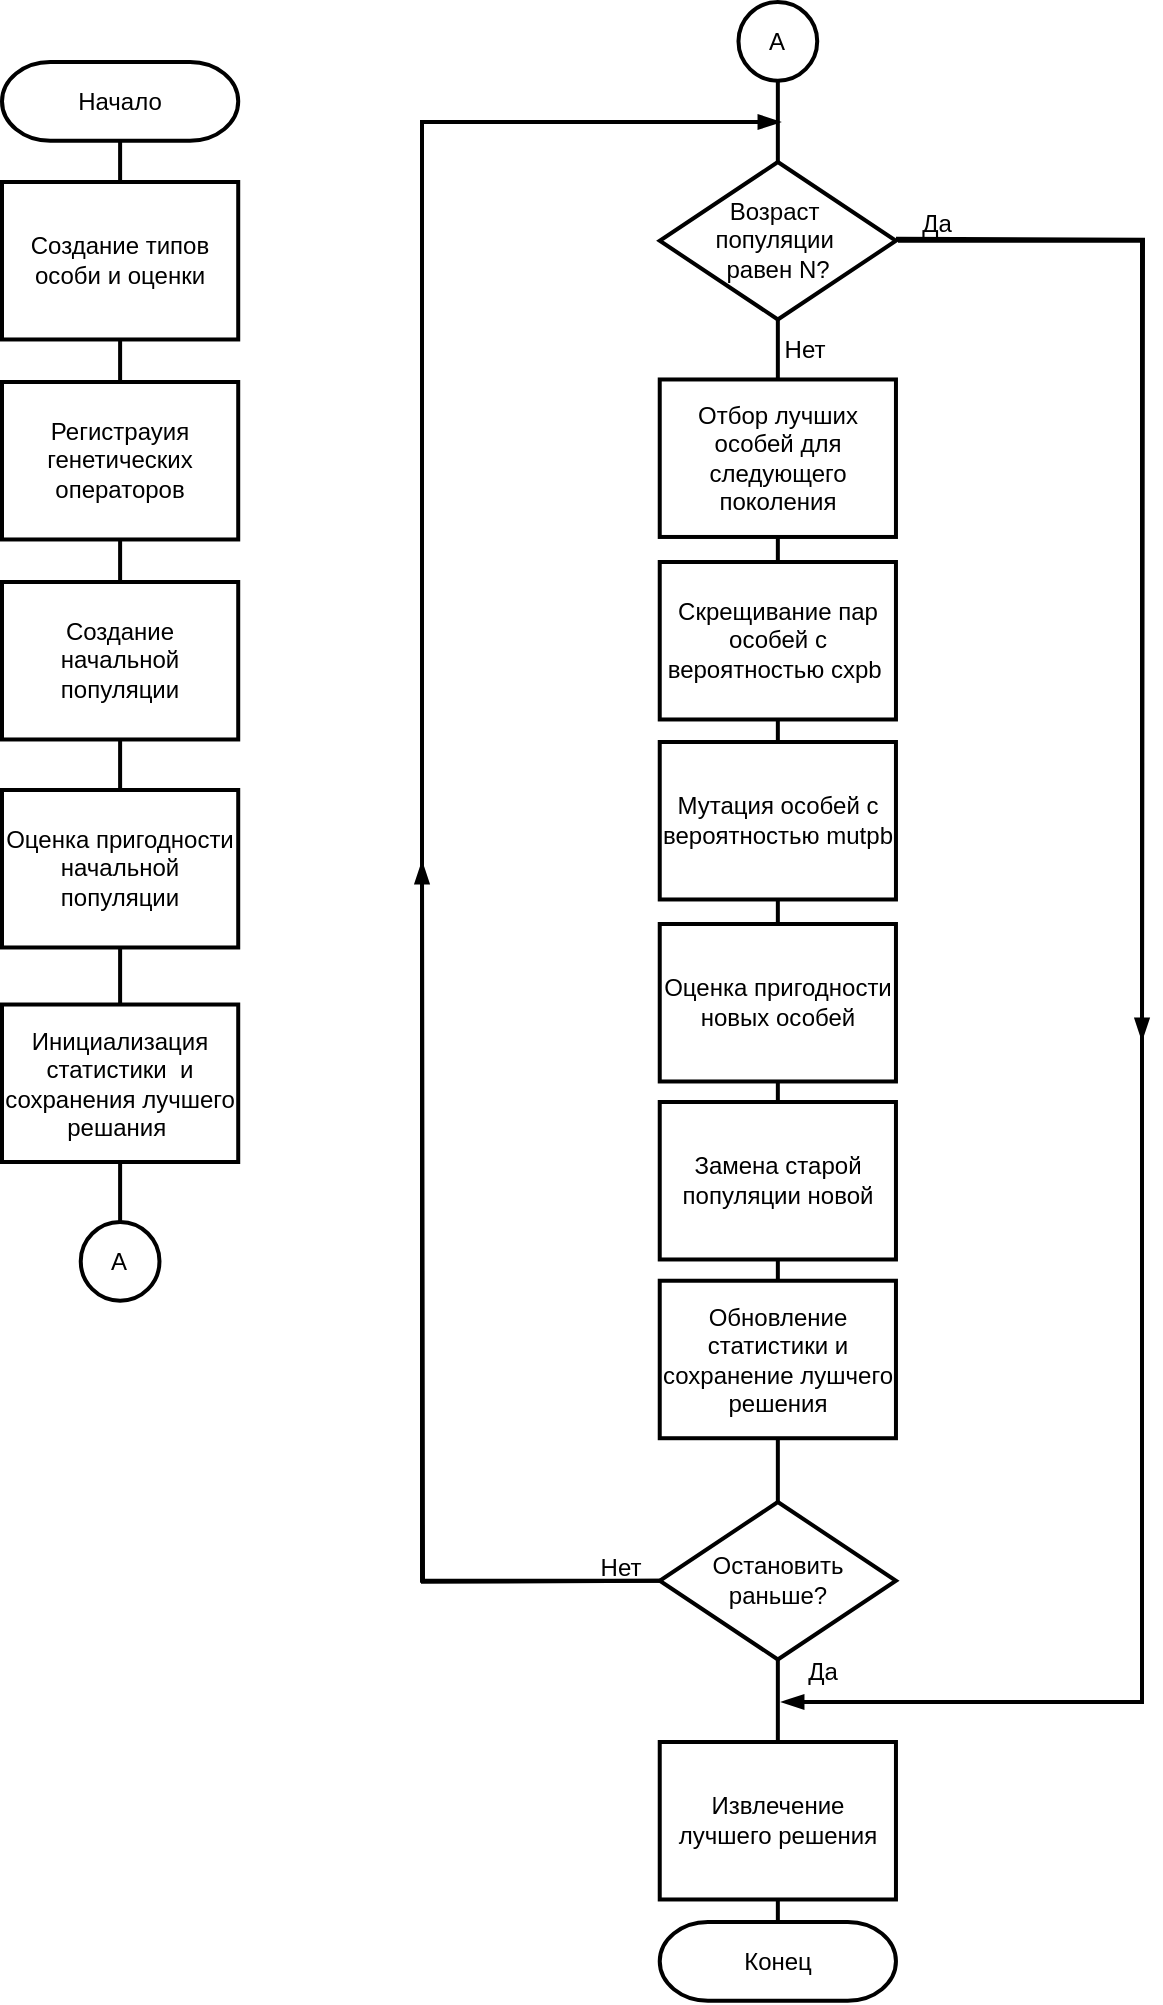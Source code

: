 <mxfile>
    <diagram id="cA_NNs_CJCysyV5ECCQ1" name="Page-1">
        <mxGraphModel dx="-301" dy="1996" grid="1" gridSize="10" guides="1" tooltips="1" connect="1" arrows="1" fold="1" page="1" pageScale="1" pageWidth="827" pageHeight="1169" math="0" shadow="0">
            <root>
                <mxCell id="0"/>
                <mxCell id="1" parent="0"/>
                <mxCell id="160" style="edgeStyle=none;html=1;exitX=0.5;exitY=1;exitDx=0;exitDy=0;exitPerimeter=0;entryX=0.5;entryY=0;entryDx=0;entryDy=0;endArrow=none;endFill=0;strokeWidth=2;" parent="1" source="138" target="140" edge="1">
                    <mxGeometry relative="1" as="geometry"/>
                </mxCell>
                <mxCell id="138" value="&lt;div&gt;Начало&lt;/div&gt;" style="strokeWidth=2;html=1;shape=stencil(xVXBboMwDP0ajkxAtK49Tqw79rJJO7vUpVFDgpysdH+/0IBaoDCayyQO+Bne83NsJWCpPkCJQRJJKDBgb0GSfCIVXIJRZAObOTh4EbmwcuFq6ULQJWbGYScgDluBLqMNqSNWfGcaBi4PSNzUWbYOolf7Tf2wNFNSWhKupO5kbvKWDLi0/0ZnRxY9PTuZnyZ2UWkVCjRIHfRqbuOAIHn3VornKX14KHUdtbp/KX09rhT7Ka19uhf3xeKZHdx4GLsjt1zNPDAvuZb9cXdezRzIzXY3IsdSi4wtIEu3kB1zUt9yd7fIEurlHiTadKFOeK2+P99T/lsGweUNw8vycQagzL5QrwZqKFgTn0M4cx2SMlC3ocMvgHIMLU+4F5B3UrpCLG/g5uzvl7vwcNzr2TyKf7Tsc8aZUBonNsHigzm7oCPDydK9IpyY2j0Xwt1OYwsxILig7q68AL8=);whiteSpace=wrap;aspect=fixed;" parent="1" vertex="1">
                    <mxGeometry x="890" width="118.11" height="39.37" as="geometry"/>
                </mxCell>
                <mxCell id="139" value="&lt;div&gt;Конец&lt;/div&gt;" style="strokeWidth=2;html=1;shape=stencil(xVXBboMwDP0ajkxAtK49Tqw79rJJO7vUpVFDgpysdH+/0IBaoDCayyQO+Bne83NsJWCpPkCJQRJJKDBgb0GSfCIVXIJRZAObOTh4EbmwcuFq6ULQJWbGYScgDluBLqMNqSNWfGcaBi4PSNzUWbYOolf7Tf2wNFNSWhKupO5kbvKWDLi0/0ZnRxY9PTuZnyZ2UWkVCjRIHfRqbuOAIHn3VornKX14KHUdtbp/KX09rhT7Ka19uhf3xeKZHdx4GLsjt1zNPDAvuZb9cXdezRzIzXY3IsdSi4wtIEu3kB1zUt9yd7fIEurlHiTadKFOeK2+P99T/lsGweUNw8vycQagzL5QrwZqKFgTn0M4cx2SMlC3ocMvgHIMLU+4F5B3UrpCLG/g5uzvl7vwcNzr2TyKf7Tsc8aZUBonNsHigzm7oCPDydK9IpyY2j0Xwt1OYwsxILig7q68AL8=);whiteSpace=wrap;aspect=fixed;" parent="1" vertex="1">
                    <mxGeometry x="1218.87" y="930" width="118.11" height="39.37" as="geometry"/>
                </mxCell>
                <mxCell id="161" style="edgeStyle=none;html=1;exitX=0.5;exitY=1;exitDx=0;exitDy=0;entryX=0.5;entryY=0;entryDx=0;entryDy=0;endArrow=none;endFill=0;strokeWidth=2;" parent="1" source="140" target="141" edge="1">
                    <mxGeometry relative="1" as="geometry"/>
                </mxCell>
                <mxCell id="140" value="Создание типов особи и оценки" style="rounded=0;whiteSpace=wrap;html=1;aspect=fixed;strokeWidth=2;" parent="1" vertex="1">
                    <mxGeometry x="890" y="60.0" width="118.11" height="78.74" as="geometry"/>
                </mxCell>
                <mxCell id="162" style="edgeStyle=none;html=1;exitX=0.5;exitY=1;exitDx=0;exitDy=0;entryX=0.5;entryY=0;entryDx=0;entryDy=0;endArrow=none;endFill=0;strokeWidth=2;" parent="1" source="141" target="142" edge="1">
                    <mxGeometry relative="1" as="geometry"/>
                </mxCell>
                <mxCell id="141" value="Регистрауия генетических операторов" style="rounded=0;whiteSpace=wrap;html=1;aspect=fixed;strokeWidth=2;" parent="1" vertex="1">
                    <mxGeometry x="890" y="160" width="118.11" height="78.74" as="geometry"/>
                </mxCell>
                <mxCell id="163" style="edgeStyle=none;html=1;exitX=0.5;exitY=1;exitDx=0;exitDy=0;entryX=0.5;entryY=0;entryDx=0;entryDy=0;endArrow=none;endFill=0;strokeWidth=2;" parent="1" source="142" target="143" edge="1">
                    <mxGeometry relative="1" as="geometry"/>
                </mxCell>
                <mxCell id="142" value="Создание начальной популяции" style="rounded=0;whiteSpace=wrap;html=1;aspect=fixed;strokeWidth=2;" parent="1" vertex="1">
                    <mxGeometry x="890" y="260" width="118.11" height="78.74" as="geometry"/>
                </mxCell>
                <mxCell id="164" style="edgeStyle=none;html=1;exitX=0.5;exitY=1;exitDx=0;exitDy=0;endArrow=none;endFill=0;strokeWidth=2;entryX=0.5;entryY=0;entryDx=0;entryDy=0;" parent="1" source="184" target="178" edge="1">
                    <mxGeometry relative="1" as="geometry">
                        <mxPoint x="949.055" y="470" as="targetPoint"/>
                    </mxGeometry>
                </mxCell>
                <mxCell id="185" style="edgeStyle=none;html=1;exitX=0.5;exitY=1;exitDx=0;exitDy=0;endArrow=none;endFill=0;strokeWidth=2;" parent="1" source="143" target="184" edge="1">
                    <mxGeometry relative="1" as="geometry"/>
                </mxCell>
                <mxCell id="143" value="Оценка пригодности начальной популяции" style="rounded=0;whiteSpace=wrap;html=1;aspect=fixed;strokeWidth=2;" parent="1" vertex="1">
                    <mxGeometry x="890" y="364" width="118.11" height="78.74" as="geometry"/>
                </mxCell>
                <mxCell id="157" style="edgeStyle=orthogonalEdgeStyle;html=1;exitX=1;exitY=0.5;exitDx=0;exitDy=0;rounded=0;curved=0;endArrow=blockThin;endFill=1;strokeWidth=2;" parent="1" edge="1">
                    <mxGeometry relative="1" as="geometry">
                        <mxPoint x="1280" y="820" as="targetPoint"/>
                        <Array as="points">
                            <mxPoint x="1460" y="89"/>
                            <mxPoint x="1460" y="820"/>
                        </Array>
                        <mxPoint x="1337.98" y="89.37" as="sourcePoint"/>
                    </mxGeometry>
                </mxCell>
                <mxCell id="166" style="edgeStyle=none;html=1;exitX=0.5;exitY=1;exitDx=0;exitDy=0;entryX=0.5;entryY=0;entryDx=0;entryDy=0;endArrow=none;endFill=0;strokeWidth=2;" parent="1" source="144" target="145" edge="1">
                    <mxGeometry relative="1" as="geometry"/>
                </mxCell>
                <mxCell id="189" style="edgeStyle=orthogonalEdgeStyle;html=1;exitX=1;exitY=0.5;exitDx=0;exitDy=0;rounded=0;curved=0;endArrow=blockThin;endFill=1;strokeWidth=2;" edge="1" parent="1">
                    <mxGeometry relative="1" as="geometry">
                        <mxPoint x="1460" y="489" as="targetPoint"/>
                        <mxPoint x="1336.98" y="88.37" as="sourcePoint"/>
                    </mxGeometry>
                </mxCell>
                <mxCell id="144" value="Возраст&amp;nbsp;&lt;div&gt;популяции&amp;nbsp;&lt;/div&gt;&lt;div&gt;равен N?&lt;/div&gt;" style="rhombus;whiteSpace=wrap;html=1;aspect=fixed;strokeWidth=2;" parent="1" vertex="1">
                    <mxGeometry x="1218.87" y="50.0" width="118.11" height="78.74" as="geometry"/>
                </mxCell>
                <mxCell id="167" style="edgeStyle=none;html=1;exitX=0.5;exitY=1;exitDx=0;exitDy=0;entryX=0.5;entryY=0;entryDx=0;entryDy=0;endArrow=none;endFill=0;strokeWidth=2;" parent="1" source="145" target="147" edge="1">
                    <mxGeometry relative="1" as="geometry"/>
                </mxCell>
                <mxCell id="145" value="Отбор лучших особей для следующего поколения" style="rounded=0;whiteSpace=wrap;html=1;aspect=fixed;strokeWidth=2;" parent="1" vertex="1">
                    <mxGeometry x="1218.87" y="158.74" width="118.11" height="78.74" as="geometry"/>
                </mxCell>
                <mxCell id="168" style="edgeStyle=none;html=1;exitX=0.5;exitY=1;exitDx=0;exitDy=0;entryX=0.5;entryY=0;entryDx=0;entryDy=0;endArrow=none;endFill=0;strokeWidth=2;" parent="1" source="147" target="149" edge="1">
                    <mxGeometry relative="1" as="geometry"/>
                </mxCell>
                <mxCell id="147" value="Скрещивание пар особей с вероятностью cxpb&amp;nbsp;" style="rounded=0;whiteSpace=wrap;html=1;aspect=fixed;strokeWidth=2;" parent="1" vertex="1">
                    <mxGeometry x="1218.87" y="250" width="118.11" height="78.74" as="geometry"/>
                </mxCell>
                <mxCell id="169" style="edgeStyle=none;html=1;exitX=0.5;exitY=1;exitDx=0;exitDy=0;entryX=0.5;entryY=0;entryDx=0;entryDy=0;endArrow=none;endFill=0;strokeWidth=2;" parent="1" source="149" target="150" edge="1">
                    <mxGeometry relative="1" as="geometry"/>
                </mxCell>
                <mxCell id="149" value="Мутация особей с вероятностью mutpb" style="rounded=0;whiteSpace=wrap;html=1;aspect=fixed;strokeWidth=2;" parent="1" vertex="1">
                    <mxGeometry x="1218.87" y="340" width="118.11" height="78.74" as="geometry"/>
                </mxCell>
                <mxCell id="170" style="edgeStyle=none;html=1;exitX=0.5;exitY=1;exitDx=0;exitDy=0;entryX=0.5;entryY=0;entryDx=0;entryDy=0;endArrow=none;endFill=0;strokeWidth=2;" parent="1" source="150" target="151" edge="1">
                    <mxGeometry relative="1" as="geometry"/>
                </mxCell>
                <mxCell id="150" value="Оценка пригодности новых особей" style="rounded=0;whiteSpace=wrap;html=1;aspect=fixed;strokeWidth=2;" parent="1" vertex="1">
                    <mxGeometry x="1218.87" y="431" width="118.11" height="78.74" as="geometry"/>
                </mxCell>
                <mxCell id="171" style="edgeStyle=none;html=1;exitX=0.5;exitY=1;exitDx=0;exitDy=0;endArrow=none;endFill=0;strokeWidth=2;" parent="1" source="151" target="154" edge="1">
                    <mxGeometry relative="1" as="geometry"/>
                </mxCell>
                <mxCell id="151" value="Замена старой популяции новой" style="rounded=0;whiteSpace=wrap;html=1;aspect=fixed;strokeWidth=2;" parent="1" vertex="1">
                    <mxGeometry x="1218.87" y="520" width="118.11" height="78.74" as="geometry"/>
                </mxCell>
                <mxCell id="165" style="edgeStyle=none;html=1;entryX=0.5;entryY=0;entryDx=0;entryDy=0;endArrow=none;endFill=0;strokeWidth=2;exitX=0.5;exitY=1;exitDx=0;exitDy=0;" parent="1" target="144" edge="1" source="179">
                    <mxGeometry relative="1" as="geometry">
                        <mxPoint x="1278" y="30" as="sourcePoint"/>
                    </mxGeometry>
                </mxCell>
                <mxCell id="172" style="edgeStyle=none;html=1;exitX=0.5;exitY=1;exitDx=0;exitDy=0;entryX=0.5;entryY=0;entryDx=0;entryDy=0;endArrow=none;endFill=0;strokeWidth=2;" parent="1" source="154" target="155" edge="1">
                    <mxGeometry relative="1" as="geometry"/>
                </mxCell>
                <mxCell id="154" value="Обновление статистики и сохранение лушчего решения" style="rounded=0;whiteSpace=wrap;html=1;aspect=fixed;strokeWidth=2;" parent="1" vertex="1">
                    <mxGeometry x="1218.87" y="609.37" width="118.11" height="78.74" as="geometry"/>
                </mxCell>
                <mxCell id="158" style="edgeStyle=none;html=1;exitX=0.5;exitY=1;exitDx=0;exitDy=0;entryX=0.5;entryY=0;entryDx=0;entryDy=0;endArrow=none;endFill=0;strokeWidth=2;" parent="1" source="155" target="156" edge="1">
                    <mxGeometry relative="1" as="geometry">
                        <mxPoint x="1298.87" y="1069.311" as="targetPoint"/>
                    </mxGeometry>
                </mxCell>
                <mxCell id="159" style="edgeStyle=orthogonalEdgeStyle;html=1;exitX=0;exitY=0.5;exitDx=0;exitDy=0;rounded=0;strokeWidth=2;endArrow=blockThin;endFill=1;" parent="1" edge="1">
                    <mxGeometry relative="1" as="geometry">
                        <mxPoint x="1279" y="30" as="targetPoint"/>
                        <Array as="points">
                            <mxPoint x="1100" y="759"/>
                            <mxPoint x="1100" y="30"/>
                            <mxPoint x="1220" y="30"/>
                        </Array>
                        <mxPoint x="1219.87" y="759.37" as="sourcePoint"/>
                    </mxGeometry>
                </mxCell>
                <mxCell id="188" style="edgeStyle=orthogonalEdgeStyle;html=1;exitX=0;exitY=0.5;exitDx=0;exitDy=0;rounded=0;strokeWidth=2;endArrow=blockThin;endFill=1;" edge="1" parent="1">
                    <mxGeometry relative="1" as="geometry">
                        <mxPoint x="1100" y="400" as="targetPoint"/>
                        <mxPoint x="1218.87" y="759.37" as="sourcePoint"/>
                    </mxGeometry>
                </mxCell>
                <mxCell id="155" value="Остановить раньше?" style="rhombus;whiteSpace=wrap;html=1;aspect=fixed;strokeWidth=2;" parent="1" vertex="1">
                    <mxGeometry x="1218.87" y="720" width="118.11" height="78.74" as="geometry"/>
                </mxCell>
                <mxCell id="156" value="Извлечение лучшего решения" style="rounded=0;whiteSpace=wrap;html=1;aspect=fixed;strokeWidth=2;" parent="1" vertex="1">
                    <mxGeometry x="1218.87" y="840" width="118.11" height="78.74" as="geometry"/>
                </mxCell>
                <mxCell id="173" style="edgeStyle=none;html=1;exitX=0.5;exitY=1;exitDx=0;exitDy=0;entryX=0.5;entryY=0;entryDx=0;entryDy=0;entryPerimeter=0;endArrow=none;endFill=0;strokeWidth=2;" parent="1" source="156" target="139" edge="1">
                    <mxGeometry relative="1" as="geometry"/>
                </mxCell>
                <mxCell id="174" value="Нет" style="text;html=1;align=center;verticalAlign=middle;resizable=0;points=[];autosize=1;strokeColor=none;fillColor=none;strokeWidth=2;" parent="1" vertex="1">
                    <mxGeometry x="1178.87" y="737.74" width="40" height="30" as="geometry"/>
                </mxCell>
                <mxCell id="175" value="Да" style="text;html=1;align=center;verticalAlign=middle;resizable=0;points=[];autosize=1;strokeColor=none;fillColor=none;strokeWidth=2;" parent="1" vertex="1">
                    <mxGeometry x="1280" y="790" width="40" height="30" as="geometry"/>
                </mxCell>
                <mxCell id="176" value="Да" style="text;html=1;align=center;verticalAlign=middle;resizable=0;points=[];autosize=1;strokeColor=none;fillColor=none;strokeWidth=2;" parent="1" vertex="1">
                    <mxGeometry x="1336.98" y="66" width="40" height="30" as="geometry"/>
                </mxCell>
                <mxCell id="177" value="Нет" style="text;html=1;align=center;verticalAlign=middle;resizable=0;points=[];autosize=1;strokeColor=none;fillColor=none;strokeWidth=2;" parent="1" vertex="1">
                    <mxGeometry x="1271.0" y="128.74" width="40" height="30" as="geometry"/>
                </mxCell>
                <mxCell id="178" value="А" style="ellipse;whiteSpace=wrap;html=1;aspect=fixed;strokeWidth=2;" parent="1" vertex="1">
                    <mxGeometry x="929.37" y="580" width="39.37" height="39.37" as="geometry"/>
                </mxCell>
                <mxCell id="179" value="А" style="ellipse;whiteSpace=wrap;html=1;aspect=fixed;strokeWidth=2;" parent="1" vertex="1">
                    <mxGeometry x="1258.24" y="-30" width="39.37" height="39.37" as="geometry"/>
                </mxCell>
                <mxCell id="184" value="Инициализация статистики&amp;nbsp; и сохранения лучшего решания&amp;nbsp;" style="rounded=0;whiteSpace=wrap;html=1;aspect=fixed;strokeWidth=2;" parent="1" vertex="1">
                    <mxGeometry x="890.0" y="471.26" width="118.11" height="78.74" as="geometry"/>
                </mxCell>
            </root>
        </mxGraphModel>
    </diagram>
</mxfile>